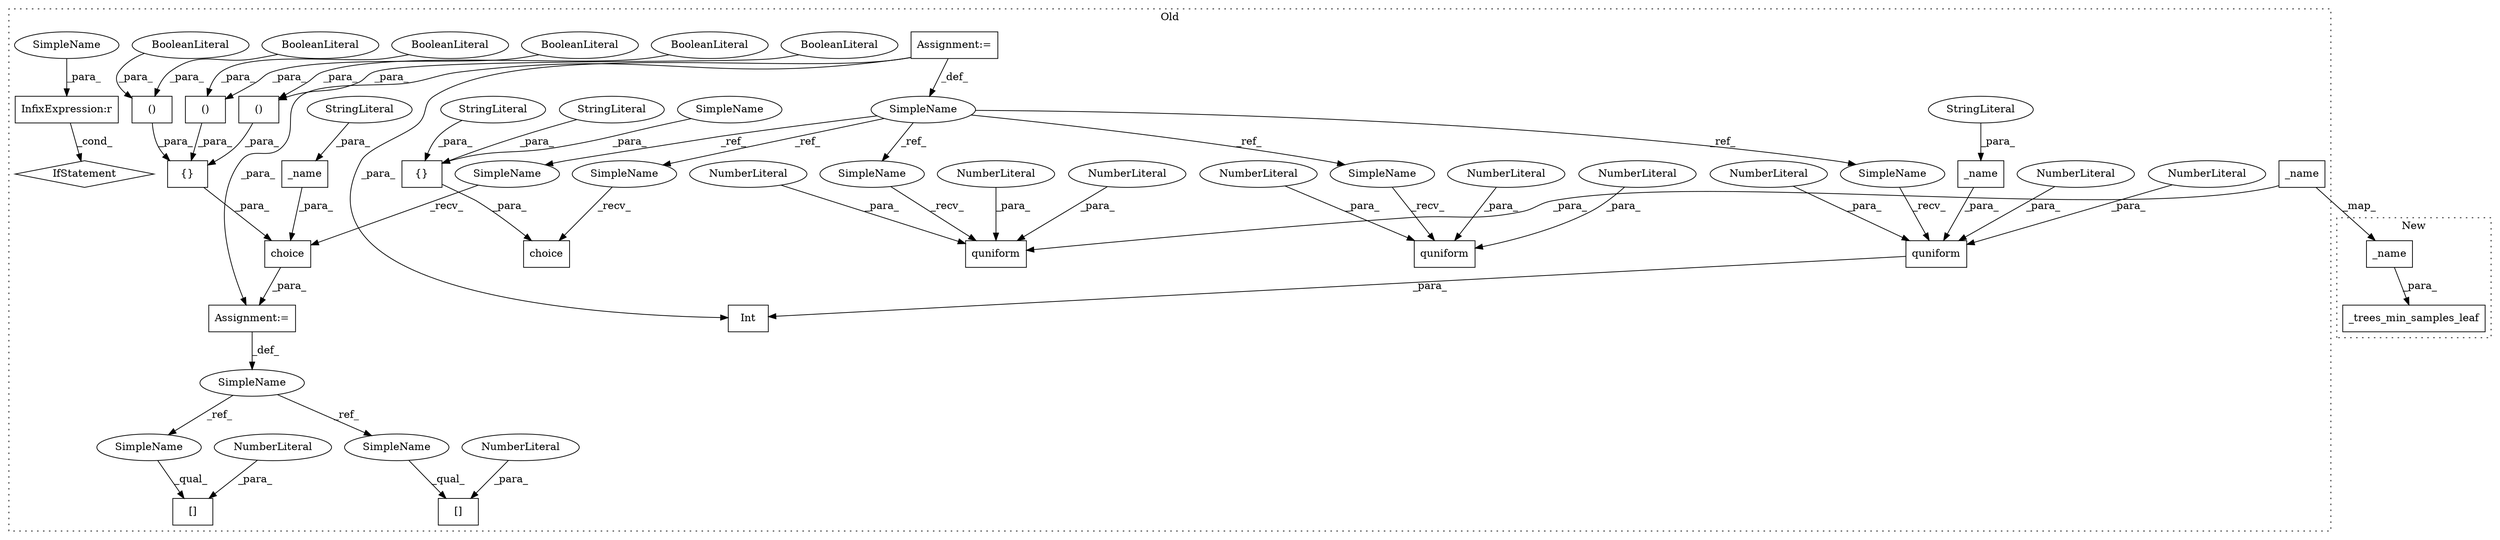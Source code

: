 digraph G {
subgraph cluster0 {
1 [label="quniform" a="32" s="21672,21709" l="9,1" shape="box"];
3 [label="NumberLiteral" a="34" s="21708" l="1" shape="ellipse"];
4 [label="NumberLiteral" a="34" s="21703" l="1" shape="ellipse"];
5 [label="NumberLiteral" a="34" s="21705" l="2" shape="ellipse"];
6 [label="SimpleName" a="42" s="21261" l="2" shape="ellipse"];
7 [label="choice" a="32" s="21460,21587" l="7,1" shape="box"];
8 [label="()" a="106" s="21533" l="22" shape="box"];
9 [label="[]" a="2" s="22158,22173" l="14,1" shape="box"];
10 [label="()" a="106" s="21562" l="23" shape="box"];
11 [label="NumberLiteral" a="34" s="22172" l="1" shape="ellipse"];
12 [label="()" a="106" s="21505" l="21" shape="box"];
13 [label="[]" a="2" s="22105,22120" l="14,1" shape="box"];
14 [label="NumberLiteral" a="34" s="22119" l="1" shape="ellipse"];
15 [label="{}" a="4" s="21499,21585" l="6,2" shape="box"];
16 [label="_name" a="32" s="21681,21701" l="6,1" shape="box"];
17 [label="BooleanLiteral" a="9" s="21550" l="5" shape="ellipse"];
18 [label="_name" a="32" s="21467,21488" l="6,1" shape="box"];
19 [label="quniform" a="32" s="21922,21964" l="9,1" shape="box"];
20 [label="NumberLiteral" a="34" s="21960" l="2" shape="ellipse"];
21 [label="NumberLiteral" a="34" s="21963" l="1" shape="ellipse"];
22 [label="NumberLiteral" a="34" s="21958" l="1" shape="ellipse"];
23 [label="BooleanLiteral" a="9" s="21562" l="5" shape="ellipse"];
24 [label="BooleanLiteral" a="9" s="21533" l="4" shape="ellipse"];
25 [label="BooleanLiteral" a="9" s="21505" l="4" shape="ellipse"];
26 [label="BooleanLiteral" a="9" s="21580" l="5" shape="ellipse"];
27 [label="quniform" a="32" s="22020,22060" l="9,1" shape="box"];
28 [label="NumberLiteral" a="34" s="22059" l="1" shape="ellipse"];
29 [label="NumberLiteral" a="34" s="22055" l="1" shape="ellipse"];
30 [label="NumberLiteral" a="34" s="22057" l="1" shape="ellipse"];
31 [label="BooleanLiteral" a="9" s="21522" l="4" shape="ellipse"];
32 [label="SimpleName" a="42" s="21443" l="13" shape="ellipse"];
33 [label="choice" a="32" s="21799,21860" l="7,1" shape="box"];
34 [label="{}" a="4" s="21840,21859" l="1,1" shape="box"];
35 [label="Assignment:=" a="7" s="21261" l="2" shape="box"];
36 [label="StringLiteral" a="45" s="21848" l="6" shape="ellipse"];
37 [label="StringLiteral" a="45" s="21473" l="15" shape="ellipse"];
38 [label="StringLiteral" a="45" s="21687" l="14" shape="ellipse"];
39 [label="StringLiteral" a="45" s="21841" l="6" shape="ellipse"];
40 [label="Assignment:=" a="7" s="21456" l="1" shape="box"];
41 [label="Int" a="32" s="21665,21710" l="4,1" shape="box"];
42 [label="_name" a="32" s="22029,22053" l="6,1" shape="box"];
44 [label="InfixExpression:r" a="27" s="22146" l="4" shape="box"];
45 [label="IfStatement" a="25" s="22155" l="3" shape="diamond"];
46 [label="SimpleName" a="42" s="22150" l="4" shape="ellipse"];
47 [label="SimpleName" a="42" s="21855" l="4" shape="ellipse"];
48 [label="SimpleName" a="42" s="21457" l="2" shape="ellipse"];
49 [label="SimpleName" a="42" s="21669" l="2" shape="ellipse"];
50 [label="SimpleName" a="42" s="22017" l="2" shape="ellipse"];
51 [label="SimpleName" a="42" s="21919" l="2" shape="ellipse"];
52 [label="SimpleName" a="42" s="21796" l="2" shape="ellipse"];
53 [label="SimpleName" a="42" s="22158" l="13" shape="ellipse"];
54 [label="SimpleName" a="42" s="22105" l="13" shape="ellipse"];
label = "Old";
style="dotted";
}
subgraph cluster1 {
2 [label="_trees_min_samples_leaf" a="32" s="22774,22823" l="24,1" shape="box"];
43 [label="_name" a="32" s="22798,22822" l="6,1" shape="box"];
label = "New";
style="dotted";
}
1 -> 41 [label="_para_"];
3 -> 1 [label="_para_"];
4 -> 1 [label="_para_"];
5 -> 1 [label="_para_"];
6 -> 50 [label="_ref_"];
6 -> 49 [label="_ref_"];
6 -> 51 [label="_ref_"];
6 -> 48 [label="_ref_"];
6 -> 52 [label="_ref_"];
7 -> 40 [label="_para_"];
8 -> 15 [label="_para_"];
10 -> 15 [label="_para_"];
11 -> 9 [label="_para_"];
12 -> 15 [label="_para_"];
14 -> 13 [label="_para_"];
15 -> 7 [label="_para_"];
16 -> 1 [label="_para_"];
17 -> 8 [label="_para_"];
18 -> 7 [label="_para_"];
20 -> 19 [label="_para_"];
21 -> 19 [label="_para_"];
22 -> 19 [label="_para_"];
23 -> 10 [label="_para_"];
24 -> 8 [label="_para_"];
25 -> 12 [label="_para_"];
26 -> 10 [label="_para_"];
28 -> 27 [label="_para_"];
29 -> 27 [label="_para_"];
30 -> 27 [label="_para_"];
31 -> 12 [label="_para_"];
32 -> 54 [label="_ref_"];
32 -> 53 [label="_ref_"];
34 -> 33 [label="_para_"];
35 -> 6 [label="_def_"];
35 -> 40 [label="_para_"];
35 -> 41 [label="_para_"];
36 -> 34 [label="_para_"];
37 -> 18 [label="_para_"];
38 -> 16 [label="_para_"];
39 -> 34 [label="_para_"];
40 -> 32 [label="_def_"];
42 -> 27 [label="_para_"];
42 -> 43 [label="_map_"];
43 -> 2 [label="_para_"];
44 -> 45 [label="_cond_"];
46 -> 44 [label="_para_"];
47 -> 34 [label="_para_"];
48 -> 7 [label="_recv_"];
49 -> 1 [label="_recv_"];
50 -> 27 [label="_recv_"];
51 -> 19 [label="_recv_"];
52 -> 33 [label="_recv_"];
53 -> 9 [label="_qual_"];
54 -> 13 [label="_qual_"];
}